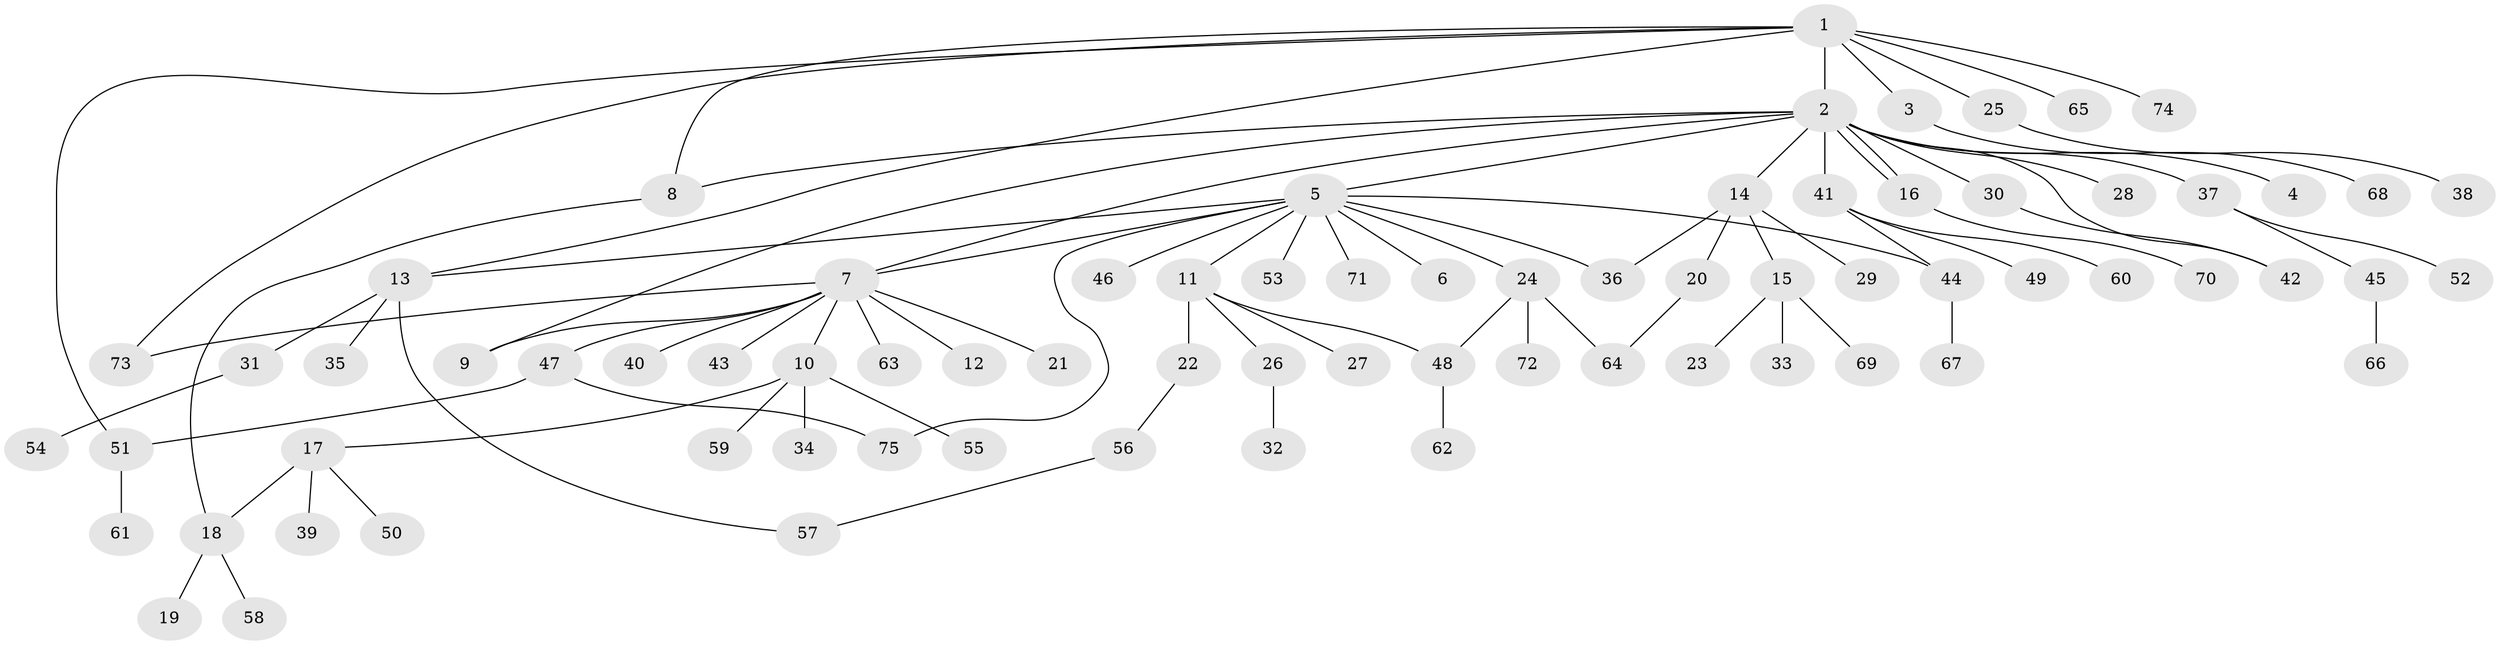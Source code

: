 // Generated by graph-tools (version 1.1) at 2025/49/03/09/25 03:49:56]
// undirected, 75 vertices, 89 edges
graph export_dot {
graph [start="1"]
  node [color=gray90,style=filled];
  1;
  2;
  3;
  4;
  5;
  6;
  7;
  8;
  9;
  10;
  11;
  12;
  13;
  14;
  15;
  16;
  17;
  18;
  19;
  20;
  21;
  22;
  23;
  24;
  25;
  26;
  27;
  28;
  29;
  30;
  31;
  32;
  33;
  34;
  35;
  36;
  37;
  38;
  39;
  40;
  41;
  42;
  43;
  44;
  45;
  46;
  47;
  48;
  49;
  50;
  51;
  52;
  53;
  54;
  55;
  56;
  57;
  58;
  59;
  60;
  61;
  62;
  63;
  64;
  65;
  66;
  67;
  68;
  69;
  70;
  71;
  72;
  73;
  74;
  75;
  1 -- 2;
  1 -- 3;
  1 -- 8;
  1 -- 13;
  1 -- 25;
  1 -- 51;
  1 -- 65;
  1 -- 73;
  1 -- 74;
  2 -- 4;
  2 -- 5;
  2 -- 7;
  2 -- 8;
  2 -- 9;
  2 -- 14;
  2 -- 16;
  2 -- 16;
  2 -- 28;
  2 -- 30;
  2 -- 37;
  2 -- 41;
  2 -- 42;
  3 -- 68;
  5 -- 6;
  5 -- 7;
  5 -- 11;
  5 -- 13;
  5 -- 24;
  5 -- 36;
  5 -- 44;
  5 -- 46;
  5 -- 53;
  5 -- 71;
  5 -- 75;
  7 -- 9;
  7 -- 10;
  7 -- 12;
  7 -- 21;
  7 -- 40;
  7 -- 43;
  7 -- 47;
  7 -- 63;
  7 -- 73;
  8 -- 18;
  10 -- 17;
  10 -- 34;
  10 -- 55;
  10 -- 59;
  11 -- 22;
  11 -- 26;
  11 -- 27;
  11 -- 48;
  13 -- 31;
  13 -- 35;
  13 -- 57;
  14 -- 15;
  14 -- 20;
  14 -- 29;
  14 -- 36;
  15 -- 23;
  15 -- 33;
  15 -- 69;
  16 -- 70;
  17 -- 18;
  17 -- 39;
  17 -- 50;
  18 -- 19;
  18 -- 58;
  20 -- 64;
  22 -- 56;
  24 -- 48;
  24 -- 64;
  24 -- 72;
  25 -- 38;
  26 -- 32;
  30 -- 42;
  31 -- 54;
  37 -- 45;
  37 -- 52;
  41 -- 44;
  41 -- 49;
  41 -- 60;
  44 -- 67;
  45 -- 66;
  47 -- 51;
  47 -- 75;
  48 -- 62;
  51 -- 61;
  56 -- 57;
}
